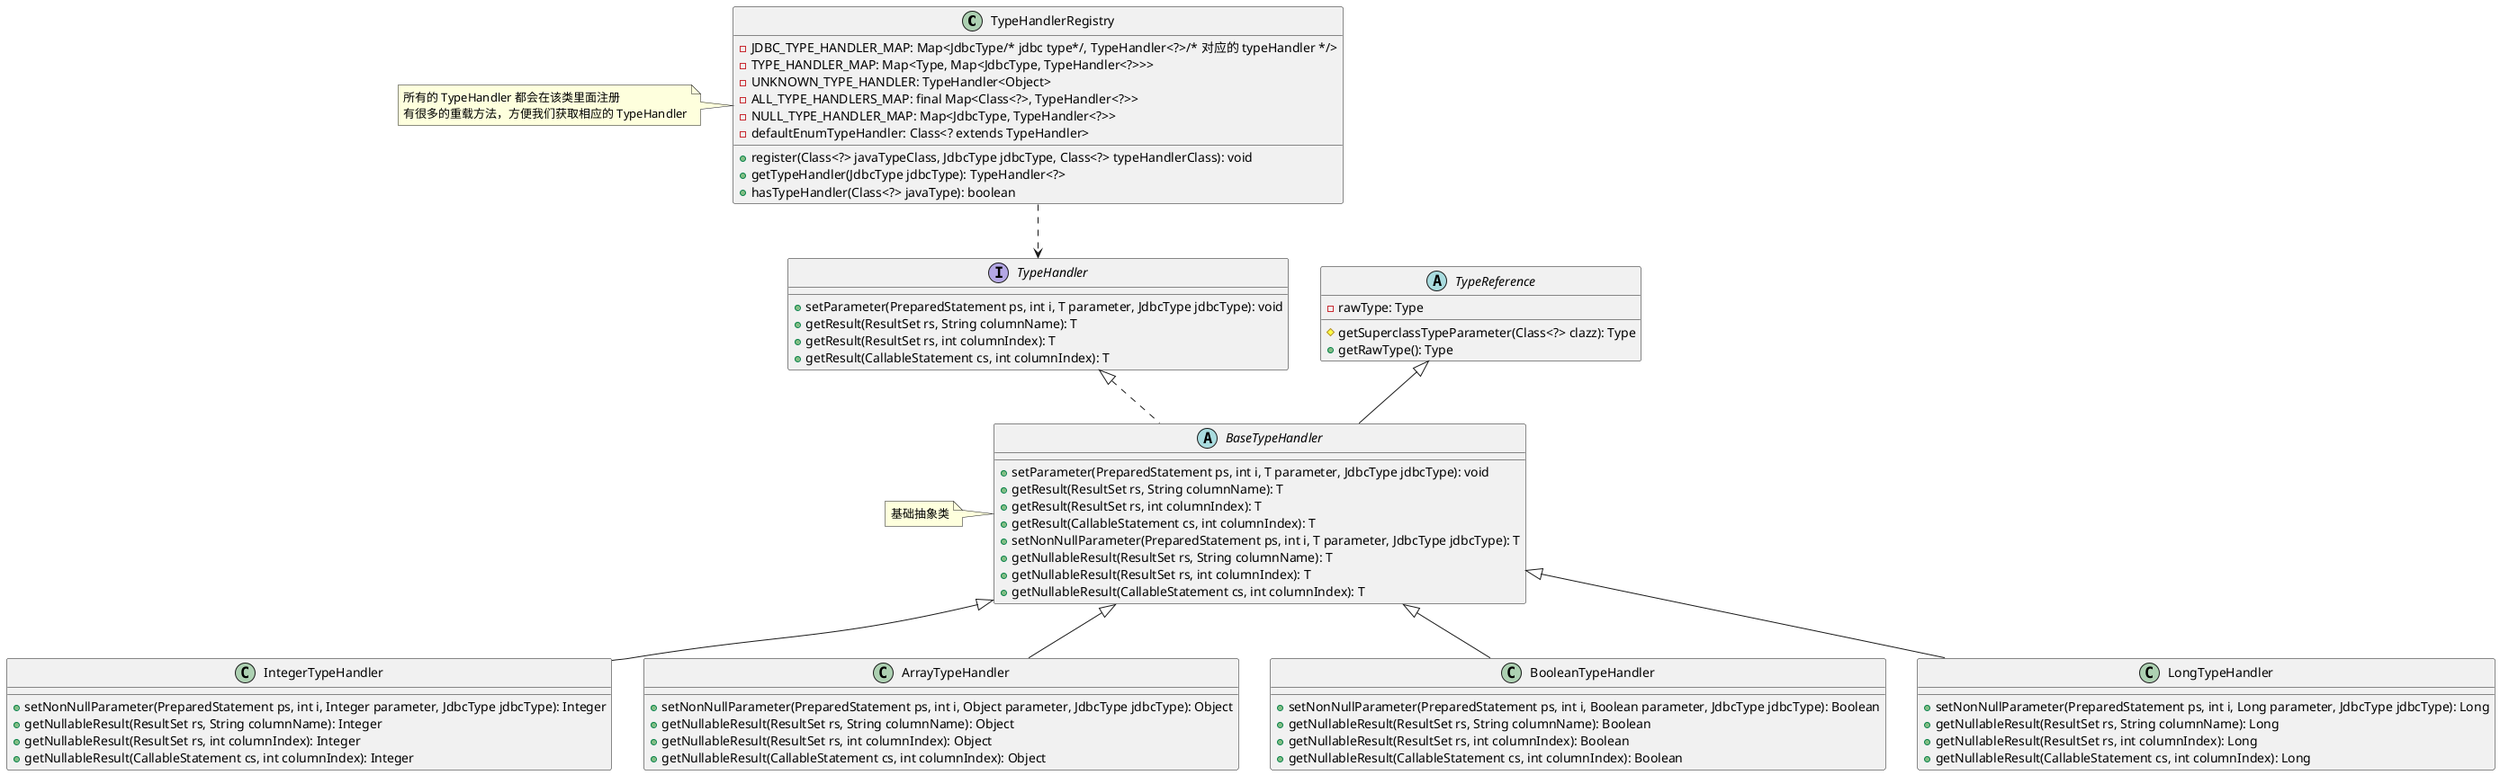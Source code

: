@startuml

class TypeHandlerRegistry {

    - <size:14>JDBC_TYPE_HANDLER_MAP</size>: Map<JdbcType/* jdbc type*/, TypeHandler<?>/* 对应的 typeHandler */>
    - <size:14>TYPE_HANDLER_MAP</size>: Map<Type, Map<JdbcType, TypeHandler<?>>>
    - <size:14>UNKNOWN_TYPE_HANDLER</size>: TypeHandler<Object>
    - <size:14>ALL_TYPE_HANDLERS_MAP</size>: final Map<Class<?>, TypeHandler<?>>
    - <size:14>NULL_TYPE_HANDLER_MAP</size>: Map<JdbcType, TypeHandler<?>>
    - <size:14>defaultEnumTypeHandler</size>: Class<? extends TypeHandler>

    + register(Class<?> javaTypeClass, JdbcType jdbcType, Class<?> typeHandlerClass): void
    + getTypeHandler(JdbcType jdbcType): TypeHandler<?>
    + hasTypeHandler(Class<?> javaType): boolean
}

note left of TypeHandlerRegistry: 所有的 TypeHandler 都会在该类里面注册\n有很多的重载方法，方便我们获取相应的 TypeHandler

interface TypeHandler {
    + setParameter(PreparedStatement ps, int i, T parameter, JdbcType jdbcType): void
    + getResult(ResultSet rs, String columnName): T
    + getResult(ResultSet rs, int columnIndex): T
    + getResult(CallableStatement cs, int columnIndex): T
}

abstract class TypeReference {
    - rawType: Type
    # getSuperclassTypeParameter(Class<?> clazz): Type
    + getRawType(): Type
}

abstract class BaseTypeHandler {
    + setParameter(PreparedStatement ps, int i, T parameter, JdbcType jdbcType): void
    + getResult(ResultSet rs, String columnName): T
    + getResult(ResultSet rs, int columnIndex): T
    + getResult(CallableStatement cs, int columnIndex): T
    + setNonNullParameter(PreparedStatement ps, int i, T parameter, JdbcType jdbcType): T
    + getNullableResult(ResultSet rs, String columnName): T
    + getNullableResult(ResultSet rs, int columnIndex): T
    + getNullableResult(CallableStatement cs, int columnIndex): T

}

note left of BaseTypeHandler: 基础抽象类

class IntegerTypeHandler {
    + setNonNullParameter(PreparedStatement ps, int i, Integer parameter, JdbcType jdbcType): Integer
    + getNullableResult(ResultSet rs, String columnName): Integer
    + getNullableResult(ResultSet rs, int columnIndex): Integer
    + getNullableResult(CallableStatement cs, int columnIndex): Integer
}

class ArrayTypeHandler {
    + setNonNullParameter(PreparedStatement ps, int i, Object parameter, JdbcType jdbcType): Object
    + getNullableResult(ResultSet rs, String columnName): Object
    + getNullableResult(ResultSet rs, int columnIndex): Object
    + getNullableResult(CallableStatement cs, int columnIndex): Object
}


class BooleanTypeHandler {
    + setNonNullParameter(PreparedStatement ps, int i, Boolean parameter, JdbcType jdbcType): Boolean
    + getNullableResult(ResultSet rs, String columnName): Boolean
    + getNullableResult(ResultSet rs, int columnIndex): Boolean
    + getNullableResult(CallableStatement cs, int columnIndex): Boolean
}

class LongTypeHandler {
    + setNonNullParameter(PreparedStatement ps, int i, Long parameter, JdbcType jdbcType): Long
    + getNullableResult(ResultSet rs, String columnName): Long
    + getNullableResult(ResultSet rs, int columnIndex): Long
    + getNullableResult(CallableStatement cs, int columnIndex): Long
}


TypeReference <|-- BaseTypeHandler
TypeHandler <|.. BaseTypeHandler

BaseTypeHandler <|-- IntegerTypeHandler
BaseTypeHandler <|-- ArrayTypeHandler
BaseTypeHandler <|-- BooleanTypeHandler
BaseTypeHandler <|-- LongTypeHandler

TypeHandlerRegistry ..> TypeHandler

@enduml